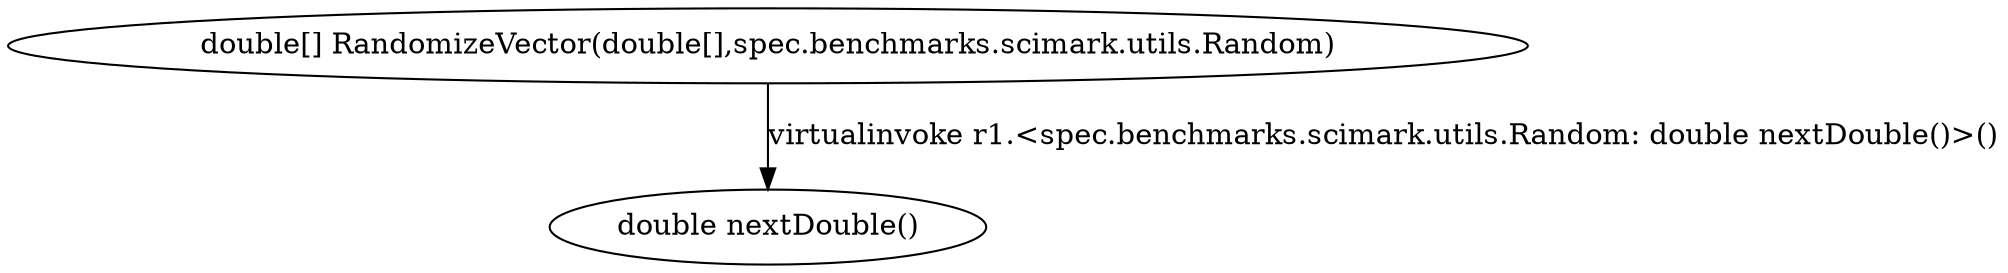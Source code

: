digraph g {
1[label="double nextDouble()"]
0[label="double[] RandomizeVector(double[],spec.benchmarks.scimark.utils.Random)"]
0->1[label="virtualinvoke r1.<spec.benchmarks.scimark.utils.Random: double nextDouble()>()"]
}